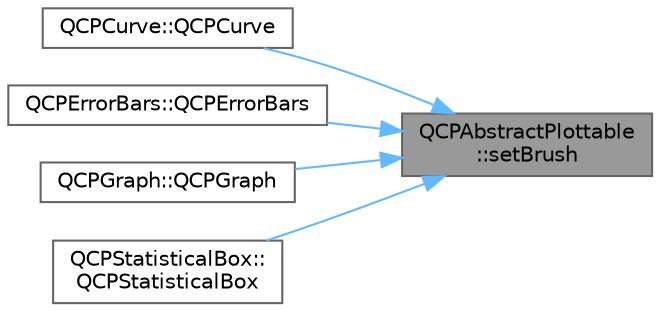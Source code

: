 digraph "QCPAbstractPlottable::setBrush"
{
 // LATEX_PDF_SIZE
  bgcolor="transparent";
  edge [fontname=Helvetica,fontsize=10,labelfontname=Helvetica,labelfontsize=10];
  node [fontname=Helvetica,fontsize=10,shape=box,height=0.2,width=0.4];
  rankdir="RL";
  Node1 [label="QCPAbstractPlottable\l::setBrush",height=0.2,width=0.4,color="gray40", fillcolor="grey60", style="filled", fontcolor="black",tooltip=" "];
  Node1 -> Node2 [dir="back",color="steelblue1",style="solid"];
  Node2 [label="QCPCurve::QCPCurve",height=0.2,width=0.4,color="grey40", fillcolor="white", style="filled",URL="$class_q_c_p_curve.html#a36de58e2652b3fa47bdf9187d421d3ce",tooltip=" "];
  Node1 -> Node3 [dir="back",color="steelblue1",style="solid"];
  Node3 [label="QCPErrorBars::QCPErrorBars",height=0.2,width=0.4,color="grey40", fillcolor="white", style="filled",URL="$class_q_c_p_error_bars.html#a5cdcc33e5f173780c3d657e96216e5c1",tooltip=" "];
  Node1 -> Node4 [dir="back",color="steelblue1",style="solid"];
  Node4 [label="QCPGraph::QCPGraph",height=0.2,width=0.4,color="grey40", fillcolor="white", style="filled",URL="$class_q_c_p_graph.html#a0393a38cf7183cbf46348eb6cf9a5a6c",tooltip=" "];
  Node1 -> Node5 [dir="back",color="steelblue1",style="solid"];
  Node5 [label="QCPStatisticalBox::\lQCPStatisticalBox",height=0.2,width=0.4,color="grey40", fillcolor="white", style="filled",URL="$class_q_c_p_statistical_box.html#a75c2b3e7fcd0741cc981693a2ba63b27",tooltip=" "];
}
